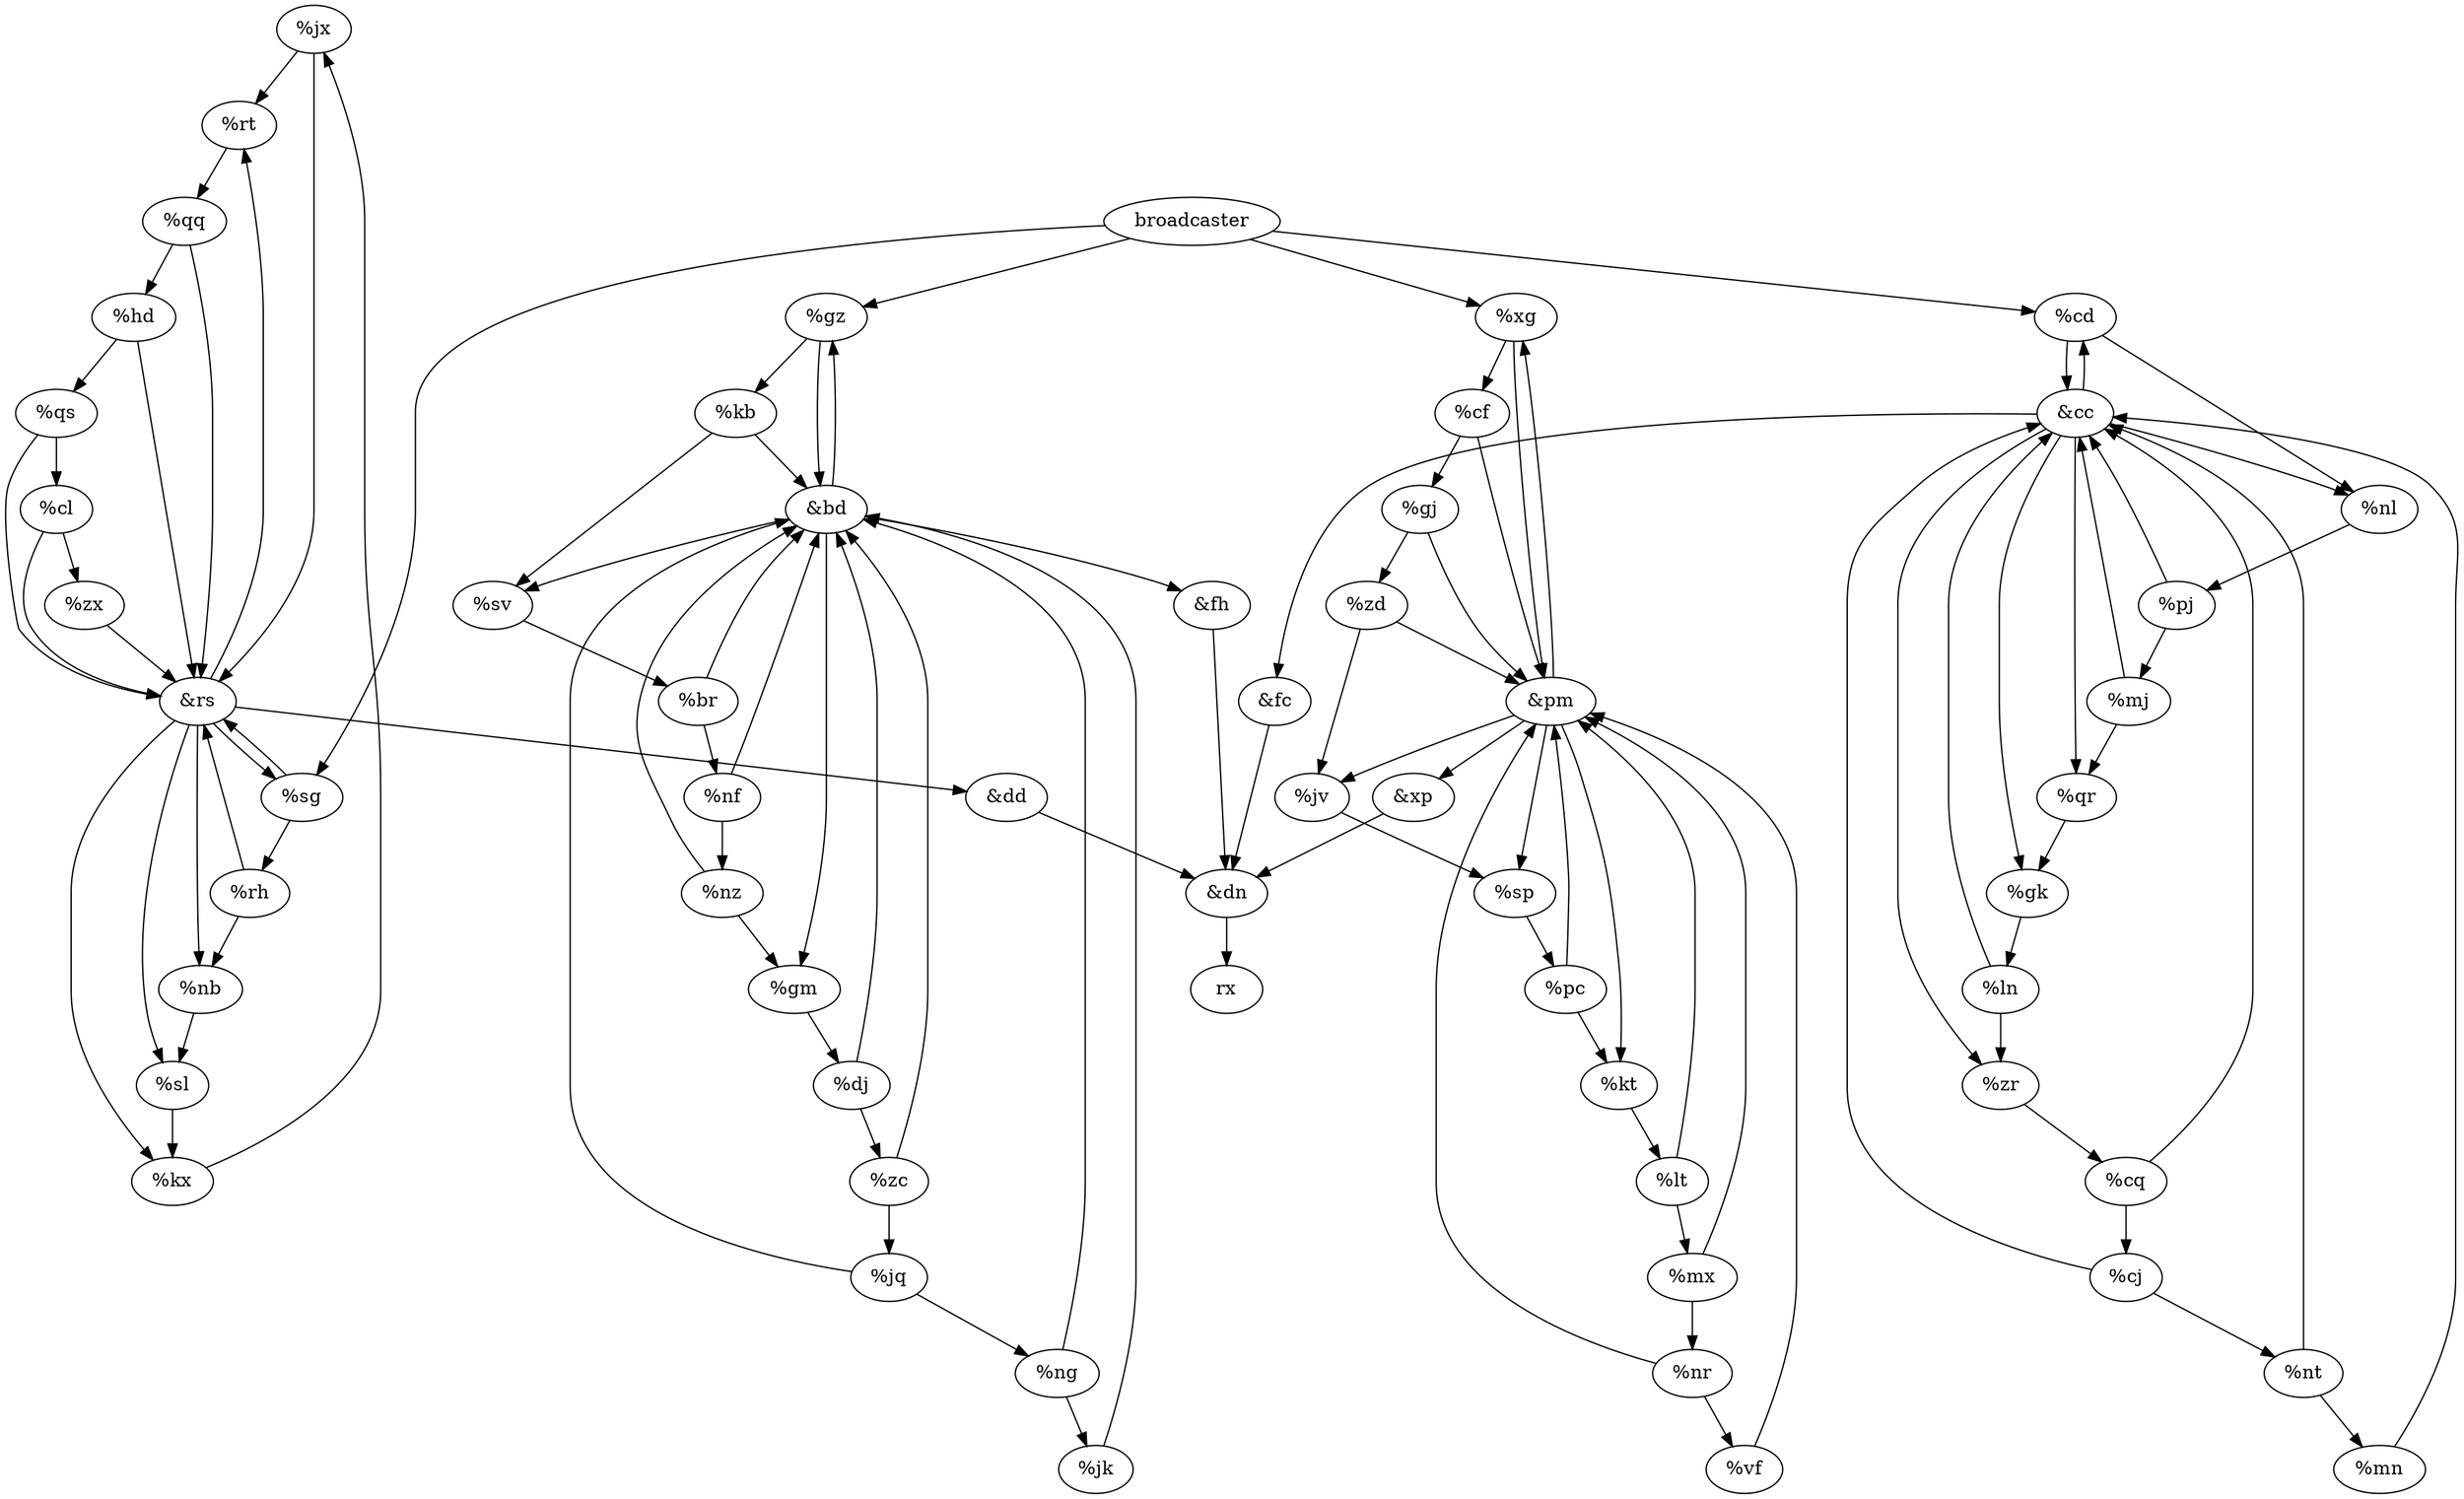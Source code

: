 digraph {
	jx [label="%jx"]
	jx -> rt
	jx -> rs
	cc [label="&cc"]
	cc -> cd
	cc -> fc
	cc -> qr
	cc -> nl
	cc -> gk
	cc -> zr
	qs [label="%qs"]
	qs -> cl
	qs -> rs
	zr [label="%zr"]
	zr -> cq
	mx [label="%mx"]
	mx -> nr
	mx -> pm
	mj [label="%mj"]
	mj -> qr
	mj -> cc
	cj [label="%cj"]
	cj -> cc
	cj -> nt
	jv [label="%jv"]
	jv -> sp
	dj [label="%dj"]
	dj -> bd
	dj -> zc
	kt [label="%kt"]
	kt -> lt
	broadcaster [label=broadcaster]
	broadcaster -> gz
	broadcaster -> xg
	broadcaster -> cd
	broadcaster -> sg
	dn [label="&dn"]
	dn -> rx
	br [label="%br"]
	br -> nf
	br -> bd
	cd [label="%cd"]
	cd -> cc
	cd -> nl
	zc [label="%zc"]
	zc -> jq
	zc -> bd
	xg [label="%xg"]
	xg -> cf
	xg -> pm
	nz [label="%nz"]
	nz -> gm
	nz -> bd
	dd [label="&dd"]
	dd -> dn
	nb [label="%nb"]
	nb -> sl
	pm [label="&pm"]
	pm -> kt
	pm -> xg
	pm -> xp
	pm -> jv
	pm -> sp
	fh [label="&fh"]
	fh -> dn
	rt [label="%rt"]
	rt -> qq
	qq [label="%qq"]
	qq -> rs
	qq -> hd
	hd [label="%hd"]
	hd -> qs
	hd -> rs
	xp [label="&xp"]
	xp -> dn
	pj [label="%pj"]
	pj -> cc
	pj -> mj
	gz [label="%gz"]
	gz -> bd
	gz -> kb
	zd [label="%zd"]
	zd -> jv
	zd -> pm
	cq [label="%cq"]
	cq -> cj
	cq -> cc
	qr [label="%qr"]
	qr -> gk
	ng [label="%ng"]
	ng -> jk
	ng -> bd
	kb [label="%kb"]
	kb -> bd
	kb -> sv
	cl [label="%cl"]
	cl -> zx
	cl -> rs
	gj [label="%gj"]
	gj -> zd
	gj -> pm
	sl [label="%sl"]
	sl -> kx
	sv [label="%sv"]
	sv -> br
	nf [label="%nf"]
	nf -> bd
	nf -> nz
	zx [label="%zx"]
	zx -> rs
	nt [label="%nt"]
	nt -> mn
	nt -> cc
	rh [label="%rh"]
	rh -> nb
	rh -> rs
	gk [label="%gk"]
	gk -> ln
	bd [label="&bd"]
	bd -> gm
	bd -> gz
	bd -> fh
	bd -> sv
	jq [label="%jq"]
	jq -> ng
	jq -> bd
	sp [label="%sp"]
	sp -> pc
	sg [label="%sg"]
	sg -> rs
	sg -> rh
	kx [label="%kx"]
	kx -> jx
	fc [label="&fc"]
	fc -> dn
	cf [label="%cf"]
	cf -> gj
	cf -> pm
	pc [label="%pc"]
	pc -> kt
	pc -> pm
	jk [label="%jk"]
	jk -> bd
	vf [label="%vf"]
	vf -> pm
	rs [label="&rs"]
	rs -> sg
	rs -> dd
	rs -> sl
	rs -> kx
	rs -> nb
	rs -> rt
	nr [label="%nr"]
	nr -> vf
	nr -> pm
	ln [label="%ln"]
	ln -> zr
	ln -> cc
	lt [label="%lt"]
	lt -> pm
	lt -> mx
	gm [label="%gm"]
	gm -> dj
	nl [label="%nl"]
	nl -> pj
	mn [label="%mn"]
	mn -> cc
}
